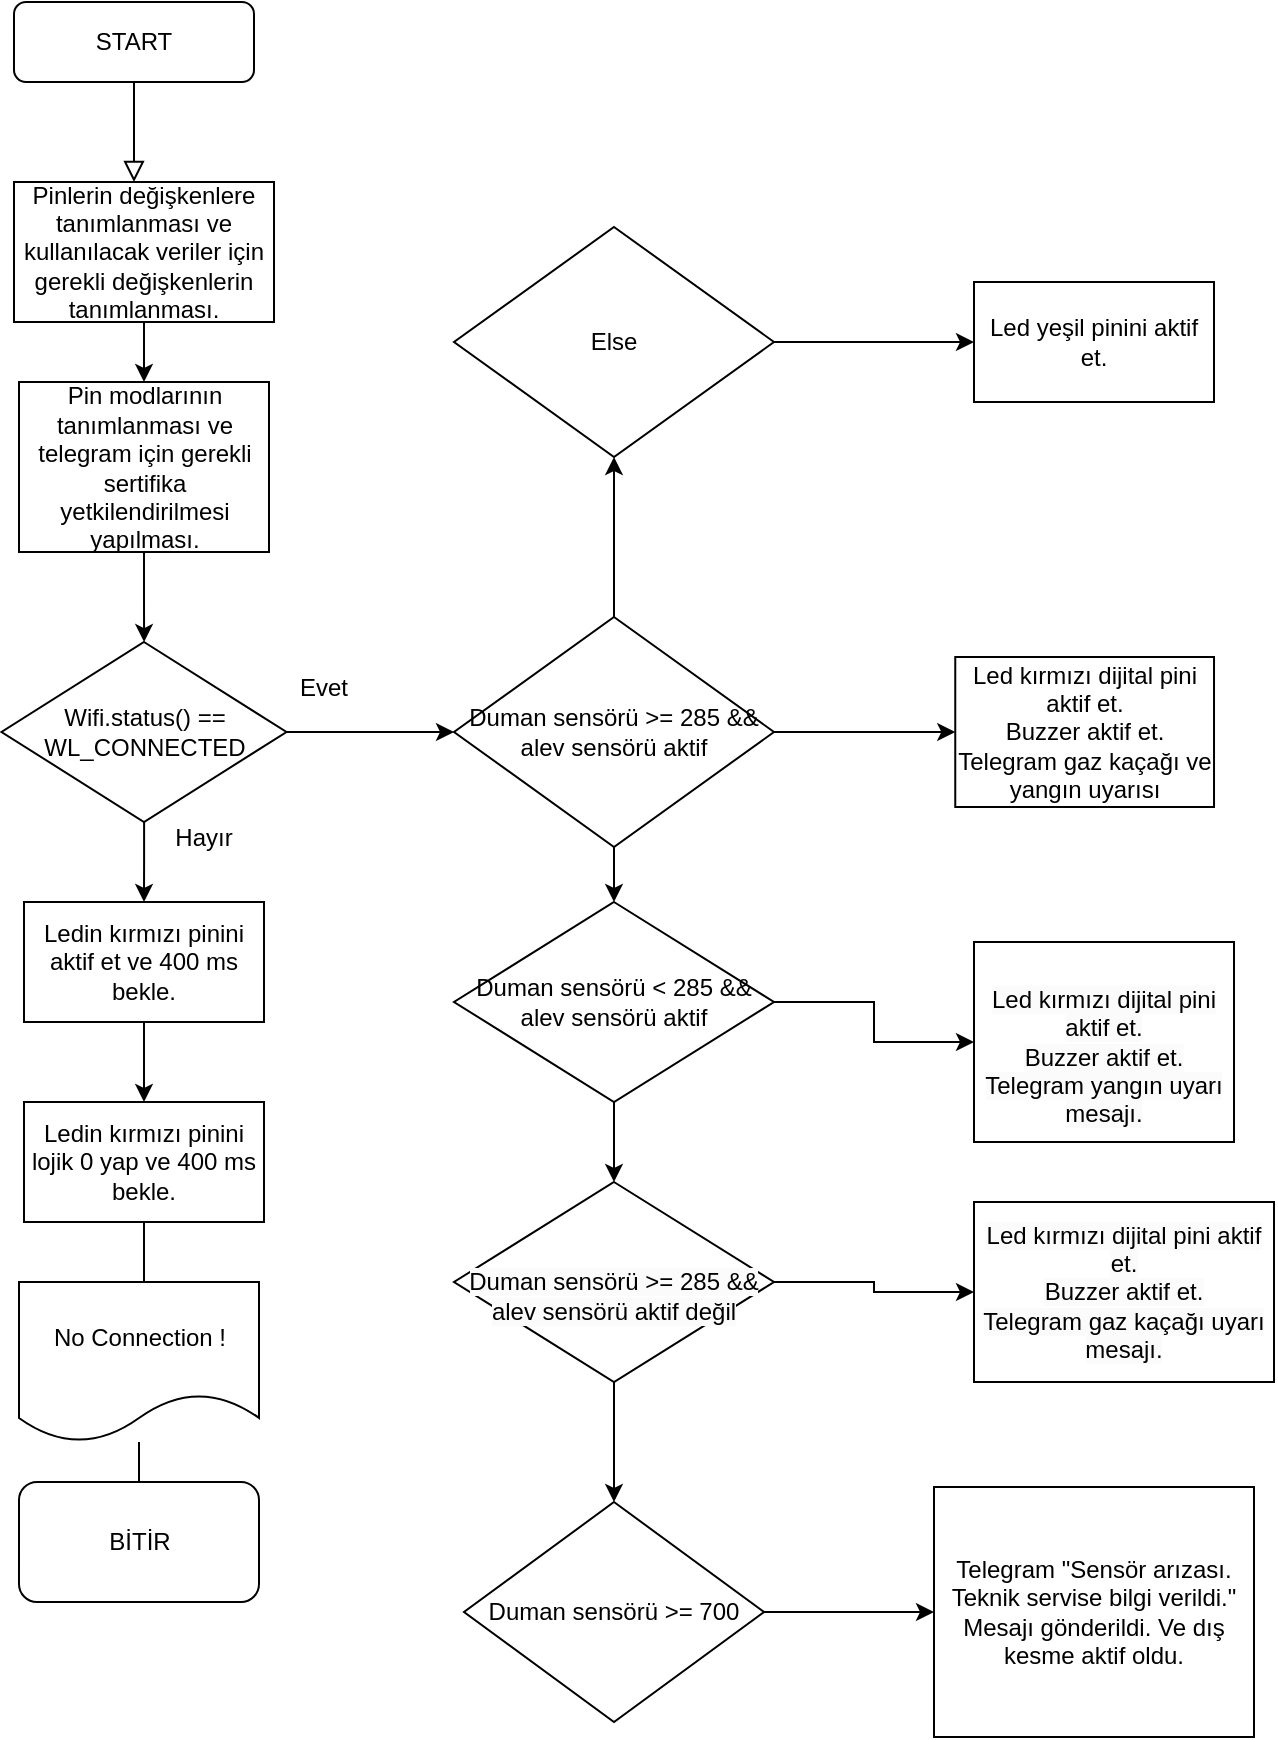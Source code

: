 <mxfile version="22.1.16" type="device">
  <diagram id="C5RBs43oDa-KdzZeNtuy" name="Page-1">
    <mxGraphModel dx="1386" dy="751" grid="1" gridSize="10" guides="1" tooltips="1" connect="1" arrows="1" fold="1" page="1" pageScale="1" pageWidth="827" pageHeight="1169" math="0" shadow="0">
      <root>
        <mxCell id="WIyWlLk6GJQsqaUBKTNV-0" />
        <mxCell id="WIyWlLk6GJQsqaUBKTNV-1" parent="WIyWlLk6GJQsqaUBKTNV-0" />
        <mxCell id="WIyWlLk6GJQsqaUBKTNV-2" value="" style="rounded=0;html=1;jettySize=auto;orthogonalLoop=1;fontSize=11;endArrow=block;endFill=0;endSize=8;strokeWidth=1;shadow=0;labelBackgroundColor=none;edgeStyle=orthogonalEdgeStyle;" parent="WIyWlLk6GJQsqaUBKTNV-1" source="WIyWlLk6GJQsqaUBKTNV-3" edge="1">
          <mxGeometry relative="1" as="geometry">
            <mxPoint x="220" y="170" as="targetPoint" />
          </mxGeometry>
        </mxCell>
        <mxCell id="WIyWlLk6GJQsqaUBKTNV-3" value="START" style="rounded=1;whiteSpace=wrap;html=1;fontSize=12;glass=0;strokeWidth=1;shadow=0;" parent="WIyWlLk6GJQsqaUBKTNV-1" vertex="1">
          <mxGeometry x="160" y="80" width="120" height="40" as="geometry" />
        </mxCell>
        <mxCell id="D5NYkHSLOHZoj_bmi8e7-2" value="" style="edgeStyle=orthogonalEdgeStyle;rounded=0;orthogonalLoop=1;jettySize=auto;html=1;" parent="WIyWlLk6GJQsqaUBKTNV-1" source="D5NYkHSLOHZoj_bmi8e7-0" target="D5NYkHSLOHZoj_bmi8e7-1" edge="1">
          <mxGeometry relative="1" as="geometry" />
        </mxCell>
        <mxCell id="D5NYkHSLOHZoj_bmi8e7-0" value="Pinlerin değişkenlere tanımlanması ve kullanılacak veriler için gerekli değişkenlerin tanımlanması." style="rounded=0;whiteSpace=wrap;html=1;" parent="WIyWlLk6GJQsqaUBKTNV-1" vertex="1">
          <mxGeometry x="160" y="170" width="130" height="70" as="geometry" />
        </mxCell>
        <mxCell id="D5NYkHSLOHZoj_bmi8e7-4" value="" style="edgeStyle=orthogonalEdgeStyle;rounded=0;orthogonalLoop=1;jettySize=auto;html=1;" parent="WIyWlLk6GJQsqaUBKTNV-1" source="D5NYkHSLOHZoj_bmi8e7-1" target="D5NYkHSLOHZoj_bmi8e7-3" edge="1">
          <mxGeometry relative="1" as="geometry" />
        </mxCell>
        <mxCell id="D5NYkHSLOHZoj_bmi8e7-1" value="Pin modlarının tanımlanması ve telegram için gerekli sertifika yetkilendirilmesi yapılması." style="whiteSpace=wrap;html=1;rounded=0;" parent="WIyWlLk6GJQsqaUBKTNV-1" vertex="1">
          <mxGeometry x="162.5" y="270" width="125" height="85" as="geometry" />
        </mxCell>
        <mxCell id="D5NYkHSLOHZoj_bmi8e7-6" value="" style="edgeStyle=orthogonalEdgeStyle;rounded=0;orthogonalLoop=1;jettySize=auto;html=1;" parent="WIyWlLk6GJQsqaUBKTNV-1" source="D5NYkHSLOHZoj_bmi8e7-3" target="D5NYkHSLOHZoj_bmi8e7-5" edge="1">
          <mxGeometry relative="1" as="geometry" />
        </mxCell>
        <mxCell id="D5NYkHSLOHZoj_bmi8e7-26" value="" style="edgeStyle=orthogonalEdgeStyle;rounded=0;orthogonalLoop=1;jettySize=auto;html=1;" parent="WIyWlLk6GJQsqaUBKTNV-1" source="D5NYkHSLOHZoj_bmi8e7-3" target="D5NYkHSLOHZoj_bmi8e7-25" edge="1">
          <mxGeometry relative="1" as="geometry" />
        </mxCell>
        <mxCell id="D5NYkHSLOHZoj_bmi8e7-3" value="Wifi.status() == WL_CONNECTED" style="rhombus;whiteSpace=wrap;html=1;rounded=0;" parent="WIyWlLk6GJQsqaUBKTNV-1" vertex="1">
          <mxGeometry x="153.75" y="400" width="142.5" height="90" as="geometry" />
        </mxCell>
        <mxCell id="D5NYkHSLOHZoj_bmi8e7-8" value="" style="edgeStyle=orthogonalEdgeStyle;rounded=0;orthogonalLoop=1;jettySize=auto;html=1;" parent="WIyWlLk6GJQsqaUBKTNV-1" source="D5NYkHSLOHZoj_bmi8e7-5" target="D5NYkHSLOHZoj_bmi8e7-7" edge="1">
          <mxGeometry relative="1" as="geometry" />
        </mxCell>
        <mxCell id="D5NYkHSLOHZoj_bmi8e7-12" value="" style="edgeStyle=orthogonalEdgeStyle;rounded=0;orthogonalLoop=1;jettySize=auto;html=1;" parent="WIyWlLk6GJQsqaUBKTNV-1" source="D5NYkHSLOHZoj_bmi8e7-5" target="D5NYkHSLOHZoj_bmi8e7-11" edge="1">
          <mxGeometry relative="1" as="geometry" />
        </mxCell>
        <mxCell id="D5NYkHSLOHZoj_bmi8e7-22" value="" style="edgeStyle=orthogonalEdgeStyle;rounded=0;orthogonalLoop=1;jettySize=auto;html=1;" parent="WIyWlLk6GJQsqaUBKTNV-1" source="D5NYkHSLOHZoj_bmi8e7-5" target="D5NYkHSLOHZoj_bmi8e7-21" edge="1">
          <mxGeometry relative="1" as="geometry" />
        </mxCell>
        <mxCell id="D5NYkHSLOHZoj_bmi8e7-5" value="Duman sensörü &amp;gt;= 285 &amp;amp;&amp;amp; alev sensörü aktif" style="rhombus;whiteSpace=wrap;html=1;rounded=0;" parent="WIyWlLk6GJQsqaUBKTNV-1" vertex="1">
          <mxGeometry x="380" y="387.5" width="160" height="115" as="geometry" />
        </mxCell>
        <mxCell id="D5NYkHSLOHZoj_bmi8e7-7" value="Led kırmızı dijital pini aktif et.&lt;br&gt;Buzzer aktif et.&lt;br&gt;Telegram gaz kaçağı ve yangın uyarısı" style="whiteSpace=wrap;html=1;rounded=0;" parent="WIyWlLk6GJQsqaUBKTNV-1" vertex="1">
          <mxGeometry x="630.63" y="407.5" width="129.38" height="75" as="geometry" />
        </mxCell>
        <mxCell id="D5NYkHSLOHZoj_bmi8e7-14" value="" style="edgeStyle=orthogonalEdgeStyle;rounded=0;orthogonalLoop=1;jettySize=auto;html=1;" parent="WIyWlLk6GJQsqaUBKTNV-1" source="D5NYkHSLOHZoj_bmi8e7-11" target="D5NYkHSLOHZoj_bmi8e7-13" edge="1">
          <mxGeometry relative="1" as="geometry" />
        </mxCell>
        <mxCell id="D5NYkHSLOHZoj_bmi8e7-16" value="" style="edgeStyle=orthogonalEdgeStyle;rounded=0;orthogonalLoop=1;jettySize=auto;html=1;" parent="WIyWlLk6GJQsqaUBKTNV-1" source="D5NYkHSLOHZoj_bmi8e7-11" target="D5NYkHSLOHZoj_bmi8e7-15" edge="1">
          <mxGeometry relative="1" as="geometry" />
        </mxCell>
        <mxCell id="D5NYkHSLOHZoj_bmi8e7-11" value="Duman sensörü &amp;lt; 285 &amp;amp;&amp;amp; alev sensörü aktif" style="rhombus;whiteSpace=wrap;html=1;rounded=0;" parent="WIyWlLk6GJQsqaUBKTNV-1" vertex="1">
          <mxGeometry x="380" y="530" width="160" height="100" as="geometry" />
        </mxCell>
        <mxCell id="D5NYkHSLOHZoj_bmi8e7-13" value="&lt;br&gt;&lt;span style=&quot;color: rgb(0, 0, 0); font-family: Helvetica; font-size: 12px; font-style: normal; font-variant-ligatures: normal; font-variant-caps: normal; font-weight: 400; letter-spacing: normal; orphans: 2; text-align: center; text-indent: 0px; text-transform: none; widows: 2; word-spacing: 0px; -webkit-text-stroke-width: 0px; background-color: rgb(251, 251, 251); text-decoration-thickness: initial; text-decoration-style: initial; text-decoration-color: initial; float: none; display: inline !important;&quot;&gt;Led kırmızı dijital pini aktif et.&lt;/span&gt;&lt;br style=&quot;border-color: var(--border-color); color: rgb(0, 0, 0); font-family: Helvetica; font-size: 12px; font-style: normal; font-variant-ligatures: normal; font-variant-caps: normal; font-weight: 400; letter-spacing: normal; orphans: 2; text-align: center; text-indent: 0px; text-transform: none; widows: 2; word-spacing: 0px; -webkit-text-stroke-width: 0px; background-color: rgb(251, 251, 251); text-decoration-thickness: initial; text-decoration-style: initial; text-decoration-color: initial;&quot;&gt;&lt;span style=&quot;color: rgb(0, 0, 0); font-family: Helvetica; font-size: 12px; font-style: normal; font-variant-ligatures: normal; font-variant-caps: normal; font-weight: 400; letter-spacing: normal; orphans: 2; text-align: center; text-indent: 0px; text-transform: none; widows: 2; word-spacing: 0px; -webkit-text-stroke-width: 0px; background-color: rgb(251, 251, 251); text-decoration-thickness: initial; text-decoration-style: initial; text-decoration-color: initial; float: none; display: inline !important;&quot;&gt;Buzzer aktif et.&lt;/span&gt;&lt;br style=&quot;border-color: var(--border-color); color: rgb(0, 0, 0); font-family: Helvetica; font-size: 12px; font-style: normal; font-variant-ligatures: normal; font-variant-caps: normal; font-weight: 400; letter-spacing: normal; orphans: 2; text-align: center; text-indent: 0px; text-transform: none; widows: 2; word-spacing: 0px; -webkit-text-stroke-width: 0px; background-color: rgb(251, 251, 251); text-decoration-thickness: initial; text-decoration-style: initial; text-decoration-color: initial;&quot;&gt;&lt;span style=&quot;color: rgb(0, 0, 0); font-family: Helvetica; font-size: 12px; font-style: normal; font-variant-ligatures: normal; font-variant-caps: normal; font-weight: 400; letter-spacing: normal; orphans: 2; text-align: center; text-indent: 0px; text-transform: none; widows: 2; word-spacing: 0px; -webkit-text-stroke-width: 0px; background-color: rgb(251, 251, 251); text-decoration-thickness: initial; text-decoration-style: initial; text-decoration-color: initial; float: none; display: inline !important;&quot;&gt;Telegram yangın uyarı mesajı.&lt;/span&gt;&lt;br&gt;" style="whiteSpace=wrap;html=1;rounded=0;" parent="WIyWlLk6GJQsqaUBKTNV-1" vertex="1">
          <mxGeometry x="640" y="550" width="130" height="100" as="geometry" />
        </mxCell>
        <mxCell id="D5NYkHSLOHZoj_bmi8e7-18" value="" style="edgeStyle=orthogonalEdgeStyle;rounded=0;orthogonalLoop=1;jettySize=auto;html=1;" parent="WIyWlLk6GJQsqaUBKTNV-1" source="D5NYkHSLOHZoj_bmi8e7-15" target="D5NYkHSLOHZoj_bmi8e7-17" edge="1">
          <mxGeometry relative="1" as="geometry" />
        </mxCell>
        <mxCell id="CQ108dRMx4MrgA2pEmDk-1" value="" style="edgeStyle=orthogonalEdgeStyle;rounded=0;orthogonalLoop=1;jettySize=auto;html=1;" edge="1" parent="WIyWlLk6GJQsqaUBKTNV-1" source="D5NYkHSLOHZoj_bmi8e7-15" target="CQ108dRMx4MrgA2pEmDk-0">
          <mxGeometry relative="1" as="geometry" />
        </mxCell>
        <mxCell id="D5NYkHSLOHZoj_bmi8e7-15" value="&lt;br&gt;&lt;span style=&quot;color: rgb(0, 0, 0); font-family: Helvetica; font-size: 12px; font-style: normal; font-variant-ligatures: normal; font-variant-caps: normal; font-weight: 400; letter-spacing: normal; orphans: 2; text-align: center; text-indent: 0px; text-transform: none; widows: 2; word-spacing: 0px; -webkit-text-stroke-width: 0px; background-color: rgb(251, 251, 251); text-decoration-thickness: initial; text-decoration-style: initial; text-decoration-color: initial; float: none; display: inline !important;&quot;&gt;Duman sensörü &amp;gt;= 285 &amp;amp;&amp;amp; alev sensörü aktif değil&lt;/span&gt;&lt;br&gt;" style="rhombus;whiteSpace=wrap;html=1;rounded=0;" parent="WIyWlLk6GJQsqaUBKTNV-1" vertex="1">
          <mxGeometry x="380" y="670" width="160" height="100" as="geometry" />
        </mxCell>
        <mxCell id="D5NYkHSLOHZoj_bmi8e7-17" value="&lt;span style=&quot;border-color: var(--border-color); color: rgb(0, 0, 0); font-family: Helvetica; font-size: 12px; font-style: normal; font-variant-ligatures: normal; font-variant-caps: normal; font-weight: 400; letter-spacing: normal; orphans: 2; text-align: center; text-indent: 0px; text-transform: none; widows: 2; word-spacing: 0px; -webkit-text-stroke-width: 0px; text-decoration-thickness: initial; text-decoration-style: initial; text-decoration-color: initial; background-color: rgb(251, 251, 251); float: none; display: inline !important;&quot;&gt;Led kırmızı dijital pini aktif et.&lt;/span&gt;&lt;br style=&quot;border-color: var(--border-color); color: rgb(0, 0, 0); font-family: Helvetica; font-size: 12px; font-style: normal; font-variant-ligatures: normal; font-variant-caps: normal; font-weight: 400; letter-spacing: normal; orphans: 2; text-align: center; text-indent: 0px; text-transform: none; widows: 2; word-spacing: 0px; -webkit-text-stroke-width: 0px; text-decoration-thickness: initial; text-decoration-style: initial; text-decoration-color: initial; background-color: rgb(251, 251, 251);&quot;&gt;&lt;span style=&quot;border-color: var(--border-color); color: rgb(0, 0, 0); font-family: Helvetica; font-size: 12px; font-style: normal; font-variant-ligatures: normal; font-variant-caps: normal; font-weight: 400; letter-spacing: normal; orphans: 2; text-align: center; text-indent: 0px; text-transform: none; widows: 2; word-spacing: 0px; -webkit-text-stroke-width: 0px; text-decoration-thickness: initial; text-decoration-style: initial; text-decoration-color: initial; background-color: rgb(251, 251, 251); float: none; display: inline !important;&quot;&gt;Buzzer aktif et.&lt;/span&gt;&lt;br style=&quot;border-color: var(--border-color); color: rgb(0, 0, 0); font-family: Helvetica; font-size: 12px; font-style: normal; font-variant-ligatures: normal; font-variant-caps: normal; font-weight: 400; letter-spacing: normal; orphans: 2; text-align: center; text-indent: 0px; text-transform: none; widows: 2; word-spacing: 0px; -webkit-text-stroke-width: 0px; text-decoration-thickness: initial; text-decoration-style: initial; text-decoration-color: initial; background-color: rgb(251, 251, 251);&quot;&gt;&lt;span style=&quot;border-color: var(--border-color); color: rgb(0, 0, 0); font-family: Helvetica; font-size: 12px; font-style: normal; font-variant-ligatures: normal; font-variant-caps: normal; font-weight: 400; letter-spacing: normal; orphans: 2; text-align: center; text-indent: 0px; text-transform: none; widows: 2; word-spacing: 0px; -webkit-text-stroke-width: 0px; text-decoration-thickness: initial; text-decoration-style: initial; text-decoration-color: initial; background-color: rgb(251, 251, 251); float: none; display: inline !important;&quot;&gt;Telegram gaz kaçağı uyarı mesajı.&lt;/span&gt;" style="whiteSpace=wrap;html=1;rounded=0;" parent="WIyWlLk6GJQsqaUBKTNV-1" vertex="1">
          <mxGeometry x="640" y="680" width="150" height="90" as="geometry" />
        </mxCell>
        <mxCell id="D5NYkHSLOHZoj_bmi8e7-24" value="" style="edgeStyle=orthogonalEdgeStyle;rounded=0;orthogonalLoop=1;jettySize=auto;html=1;" parent="WIyWlLk6GJQsqaUBKTNV-1" source="D5NYkHSLOHZoj_bmi8e7-21" target="D5NYkHSLOHZoj_bmi8e7-23" edge="1">
          <mxGeometry relative="1" as="geometry" />
        </mxCell>
        <mxCell id="D5NYkHSLOHZoj_bmi8e7-21" value="Else" style="rhombus;whiteSpace=wrap;html=1;rounded=0;" parent="WIyWlLk6GJQsqaUBKTNV-1" vertex="1">
          <mxGeometry x="380" y="192.5" width="160" height="115" as="geometry" />
        </mxCell>
        <mxCell id="D5NYkHSLOHZoj_bmi8e7-23" value="Led yeşil pinini aktif et." style="whiteSpace=wrap;html=1;rounded=0;" parent="WIyWlLk6GJQsqaUBKTNV-1" vertex="1">
          <mxGeometry x="640" y="220" width="120" height="60" as="geometry" />
        </mxCell>
        <mxCell id="D5NYkHSLOHZoj_bmi8e7-28" value="" style="edgeStyle=orthogonalEdgeStyle;rounded=0;orthogonalLoop=1;jettySize=auto;html=1;" parent="WIyWlLk6GJQsqaUBKTNV-1" source="D5NYkHSLOHZoj_bmi8e7-25" target="D5NYkHSLOHZoj_bmi8e7-27" edge="1">
          <mxGeometry relative="1" as="geometry" />
        </mxCell>
        <mxCell id="D5NYkHSLOHZoj_bmi8e7-25" value="Ledin kırmızı pinini aktif et ve 400 ms bekle." style="whiteSpace=wrap;html=1;rounded=0;" parent="WIyWlLk6GJQsqaUBKTNV-1" vertex="1">
          <mxGeometry x="165" y="530" width="120" height="60" as="geometry" />
        </mxCell>
        <mxCell id="D5NYkHSLOHZoj_bmi8e7-32" value="" style="edgeStyle=orthogonalEdgeStyle;rounded=0;orthogonalLoop=1;jettySize=auto;html=1;" parent="WIyWlLk6GJQsqaUBKTNV-1" source="D5NYkHSLOHZoj_bmi8e7-27" edge="1">
          <mxGeometry relative="1" as="geometry">
            <mxPoint x="225" y="770" as="targetPoint" />
          </mxGeometry>
        </mxCell>
        <mxCell id="D5NYkHSLOHZoj_bmi8e7-27" value="Ledin kırmızı pinini lojik 0 yap ve 400 ms bekle." style="whiteSpace=wrap;html=1;rounded=0;" parent="WIyWlLk6GJQsqaUBKTNV-1" vertex="1">
          <mxGeometry x="165" y="630" width="120" height="60" as="geometry" />
        </mxCell>
        <mxCell id="D5NYkHSLOHZoj_bmi8e7-29" value="Evet" style="text;html=1;strokeColor=none;fillColor=none;align=center;verticalAlign=middle;whiteSpace=wrap;rounded=0;" parent="WIyWlLk6GJQsqaUBKTNV-1" vertex="1">
          <mxGeometry x="285" y="407.5" width="60" height="30" as="geometry" />
        </mxCell>
        <mxCell id="D5NYkHSLOHZoj_bmi8e7-30" value="Hayır" style="text;html=1;strokeColor=none;fillColor=none;align=center;verticalAlign=middle;whiteSpace=wrap;rounded=0;" parent="WIyWlLk6GJQsqaUBKTNV-1" vertex="1">
          <mxGeometry x="225" y="482.5" width="60" height="30" as="geometry" />
        </mxCell>
        <mxCell id="D5NYkHSLOHZoj_bmi8e7-35" value="" style="edgeStyle=orthogonalEdgeStyle;rounded=0;orthogonalLoop=1;jettySize=auto;html=1;" parent="WIyWlLk6GJQsqaUBKTNV-1" source="D5NYkHSLOHZoj_bmi8e7-33" edge="1">
          <mxGeometry relative="1" as="geometry">
            <mxPoint x="222.5" y="880" as="targetPoint" />
          </mxGeometry>
        </mxCell>
        <mxCell id="D5NYkHSLOHZoj_bmi8e7-33" value="No Connection !" style="shape=document;whiteSpace=wrap;html=1;boundedLbl=1;" parent="WIyWlLk6GJQsqaUBKTNV-1" vertex="1">
          <mxGeometry x="162.5" y="720" width="120" height="80" as="geometry" />
        </mxCell>
        <mxCell id="D5NYkHSLOHZoj_bmi8e7-37" value="BİTİR" style="rounded=1;whiteSpace=wrap;html=1;" parent="WIyWlLk6GJQsqaUBKTNV-1" vertex="1">
          <mxGeometry x="162.5" y="820" width="120" height="60" as="geometry" />
        </mxCell>
        <mxCell id="CQ108dRMx4MrgA2pEmDk-3" value="" style="edgeStyle=orthogonalEdgeStyle;rounded=0;orthogonalLoop=1;jettySize=auto;html=1;" edge="1" parent="WIyWlLk6GJQsqaUBKTNV-1" source="CQ108dRMx4MrgA2pEmDk-0" target="CQ108dRMx4MrgA2pEmDk-2">
          <mxGeometry relative="1" as="geometry" />
        </mxCell>
        <mxCell id="CQ108dRMx4MrgA2pEmDk-0" value="Duman sensörü &amp;gt;= 700" style="rhombus;whiteSpace=wrap;html=1;rounded=0;" vertex="1" parent="WIyWlLk6GJQsqaUBKTNV-1">
          <mxGeometry x="385" y="830" width="150" height="110" as="geometry" />
        </mxCell>
        <mxCell id="CQ108dRMx4MrgA2pEmDk-2" value="Telegram &quot;Sensör arızası. Teknik servise bilgi verildi.&quot; Mesajı gönderildi. Ve dış kesme aktif oldu." style="whiteSpace=wrap;html=1;rounded=0;" vertex="1" parent="WIyWlLk6GJQsqaUBKTNV-1">
          <mxGeometry x="620" y="822.5" width="160" height="125" as="geometry" />
        </mxCell>
      </root>
    </mxGraphModel>
  </diagram>
</mxfile>
